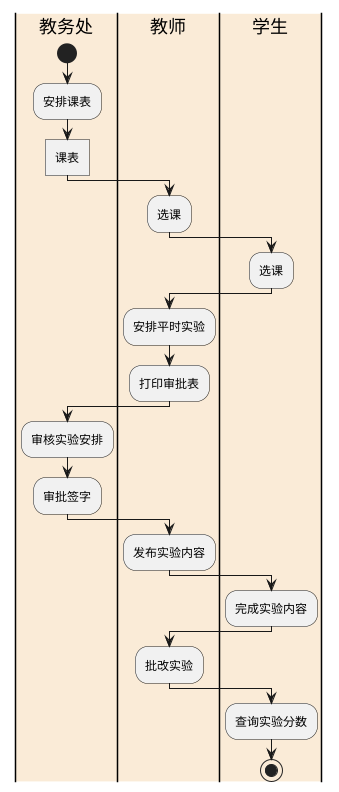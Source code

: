 @startuml
|#AntiqueWhite|教务处|
start
:安排课表;
:课表]
|#AntiqueWhite|教师|
:选课;
|#AntiqueWhite|学生|
:选课;
|教师|
:安排平时实验;
:打印审批表;
|教务处|
:审核实验安排;
:审批签字;
|教师|
:发布实验内容;
|学生|
:完成实验内容;
|教师|
:批改实验;
'|#AntiqueWhite|系统|
':记录分数并且求取平均值;
|学生|
:查询实验分数;

stop

@enduml
